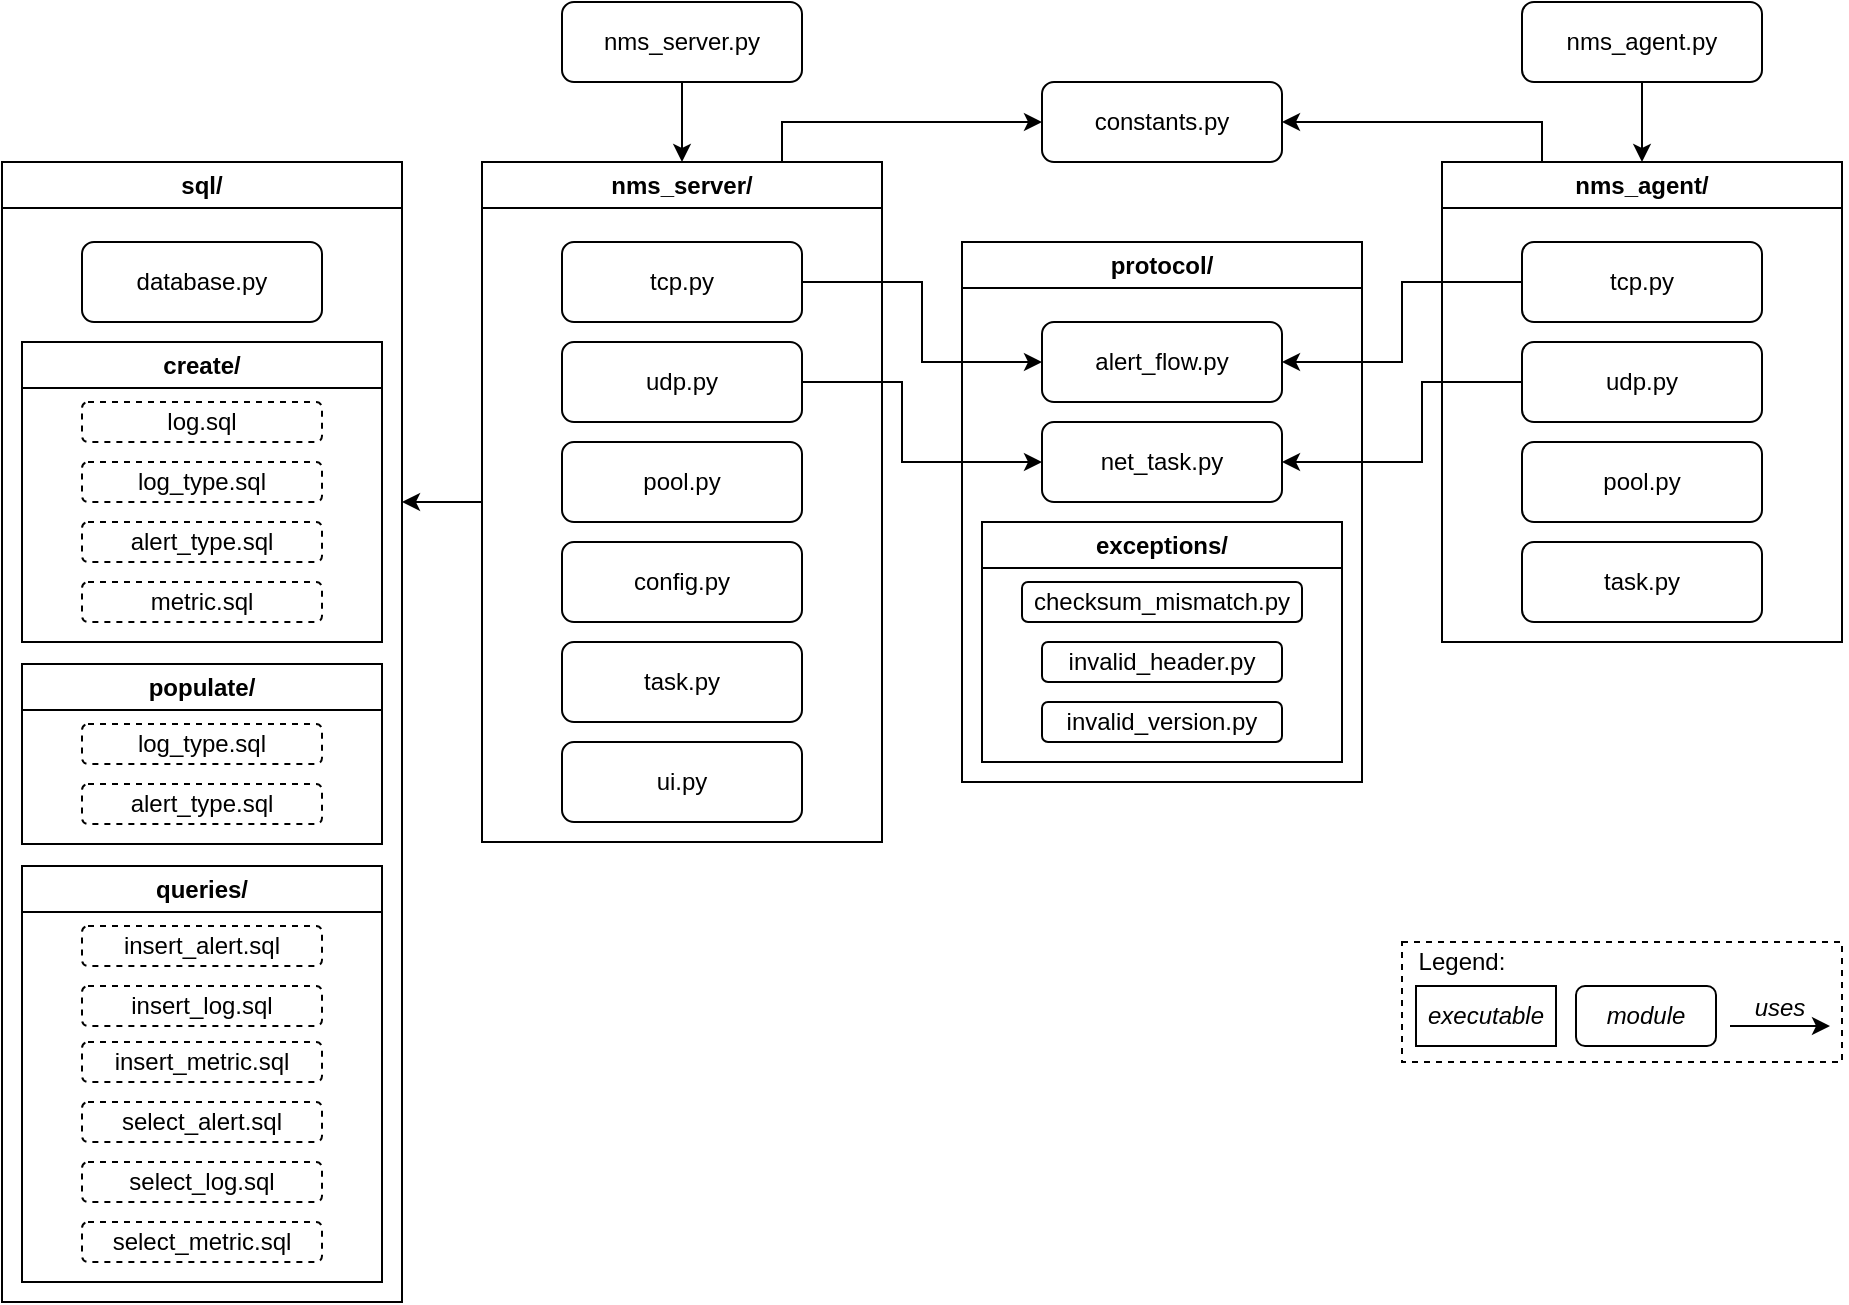 <mxfile version="25.0.1">
  <diagram name="Page-1" id="QwbmtCwyZoCpysy4_769">
    <mxGraphModel dx="1900" dy="573" grid="1" gridSize="10" guides="1" tooltips="1" connect="1" arrows="1" fold="1" page="1" pageScale="1" pageWidth="850" pageHeight="1100" math="0" shadow="0">
      <root>
        <mxCell id="0" />
        <mxCell id="1" parent="0" />
        <mxCell id="9WpM92df16-8UvDXL8NV-50" style="edgeStyle=orthogonalEdgeStyle;rounded=0;orthogonalLoop=1;jettySize=auto;html=1;entryX=0.5;entryY=0;entryDx=0;entryDy=0;" parent="1" source="9WpM92df16-8UvDXL8NV-1" target="9WpM92df16-8UvDXL8NV-4" edge="1">
          <mxGeometry relative="1" as="geometry" />
        </mxCell>
        <mxCell id="9WpM92df16-8UvDXL8NV-1" value="&lt;div&gt;nms_server.py&lt;/div&gt;" style="rounded=1;whiteSpace=wrap;html=1;" parent="1" vertex="1">
          <mxGeometry x="100" y="80" width="120" height="40" as="geometry" />
        </mxCell>
        <mxCell id="9WpM92df16-8UvDXL8NV-3" value="&lt;div&gt;nms_agent/&lt;/div&gt;" style="swimlane;whiteSpace=wrap;html=1;" parent="1" vertex="1">
          <mxGeometry x="540" y="160" width="200" height="240" as="geometry" />
        </mxCell>
        <mxCell id="9WpM92df16-8UvDXL8NV-18" value="&lt;div&gt;tcp.py&lt;/div&gt;" style="rounded=1;whiteSpace=wrap;html=1;" parent="9WpM92df16-8UvDXL8NV-3" vertex="1">
          <mxGeometry x="40" y="40" width="120" height="40" as="geometry" />
        </mxCell>
        <mxCell id="9WpM92df16-8UvDXL8NV-19" value="&lt;div&gt;udp.py&lt;/div&gt;" style="rounded=1;whiteSpace=wrap;html=1;" parent="9WpM92df16-8UvDXL8NV-3" vertex="1">
          <mxGeometry x="40" y="90" width="120" height="40" as="geometry" />
        </mxCell>
        <mxCell id="9WpM92df16-8UvDXL8NV-30" value="&lt;div&gt;pool.py&lt;/div&gt;" style="rounded=1;whiteSpace=wrap;html=1;" parent="9WpM92df16-8UvDXL8NV-3" vertex="1">
          <mxGeometry x="40" y="140" width="120" height="40" as="geometry" />
        </mxCell>
        <mxCell id="9WpM92df16-8UvDXL8NV-31" value="&lt;div&gt;task.py&lt;/div&gt;" style="rounded=1;whiteSpace=wrap;html=1;" parent="9WpM92df16-8UvDXL8NV-3" vertex="1">
          <mxGeometry x="40" y="190" width="120" height="40" as="geometry" />
        </mxCell>
        <mxCell id="9WpM92df16-8UvDXL8NV-45" style="edgeStyle=orthogonalEdgeStyle;rounded=0;orthogonalLoop=1;jettySize=auto;html=1;exitX=0;exitY=0.5;exitDx=0;exitDy=0;" parent="1" source="9WpM92df16-8UvDXL8NV-4" edge="1">
          <mxGeometry relative="1" as="geometry">
            <mxPoint x="20" y="330" as="targetPoint" />
          </mxGeometry>
        </mxCell>
        <mxCell id="9WpM92df16-8UvDXL8NV-4" value="&lt;div&gt;nms_server/&lt;/div&gt;" style="swimlane;whiteSpace=wrap;html=1;" parent="1" vertex="1">
          <mxGeometry x="60" y="160" width="200" height="340" as="geometry" />
        </mxCell>
        <mxCell id="9WpM92df16-8UvDXL8NV-13" value="&lt;div&gt;config.py&lt;/div&gt;" style="rounded=1;whiteSpace=wrap;html=1;" parent="9WpM92df16-8UvDXL8NV-4" vertex="1">
          <mxGeometry x="40" y="190" width="120" height="40" as="geometry" />
        </mxCell>
        <mxCell id="9WpM92df16-8UvDXL8NV-14" value="&lt;div&gt;udp.py&lt;/div&gt;" style="rounded=1;whiteSpace=wrap;html=1;" parent="9WpM92df16-8UvDXL8NV-4" vertex="1">
          <mxGeometry x="40" y="90" width="120" height="40" as="geometry" />
        </mxCell>
        <mxCell id="9WpM92df16-8UvDXL8NV-15" value="&lt;div&gt;tcp.py&lt;/div&gt;" style="rounded=1;whiteSpace=wrap;html=1;" parent="9WpM92df16-8UvDXL8NV-4" vertex="1">
          <mxGeometry x="40" y="40" width="120" height="40" as="geometry" />
        </mxCell>
        <mxCell id="9WpM92df16-8UvDXL8NV-16" value="&lt;div&gt;pool.py&lt;/div&gt;" style="rounded=1;whiteSpace=wrap;html=1;" parent="9WpM92df16-8UvDXL8NV-4" vertex="1">
          <mxGeometry x="40" y="140" width="120" height="40" as="geometry" />
        </mxCell>
        <mxCell id="9WpM92df16-8UvDXL8NV-17" value="&lt;div&gt;task.py&lt;/div&gt;" style="rounded=1;whiteSpace=wrap;html=1;" parent="9WpM92df16-8UvDXL8NV-4" vertex="1">
          <mxGeometry x="40" y="240" width="120" height="40" as="geometry" />
        </mxCell>
        <mxCell id="9WpM92df16-8UvDXL8NV-20" value="&lt;div&gt;ui.py&lt;/div&gt;" style="rounded=1;whiteSpace=wrap;html=1;" parent="9WpM92df16-8UvDXL8NV-4" vertex="1">
          <mxGeometry x="40" y="290" width="120" height="40" as="geometry" />
        </mxCell>
        <mxCell id="9WpM92df16-8UvDXL8NV-52" style="edgeStyle=orthogonalEdgeStyle;rounded=0;orthogonalLoop=1;jettySize=auto;html=1;exitX=0.75;exitY=0;exitDx=0;exitDy=0;" parent="1" source="9WpM92df16-8UvDXL8NV-4" target="9WpM92df16-8UvDXL8NV-5" edge="1">
          <mxGeometry relative="1" as="geometry" />
        </mxCell>
        <mxCell id="9WpM92df16-8UvDXL8NV-53" style="edgeStyle=orthogonalEdgeStyle;rounded=0;orthogonalLoop=1;jettySize=auto;html=1;exitX=0.25;exitY=0;exitDx=0;exitDy=0;" parent="1" source="9WpM92df16-8UvDXL8NV-3" target="9WpM92df16-8UvDXL8NV-5" edge="1">
          <mxGeometry relative="1" as="geometry" />
        </mxCell>
        <mxCell id="9WpM92df16-8UvDXL8NV-5" value="&lt;div&gt;constants.py&lt;/div&gt;" style="rounded=1;whiteSpace=wrap;html=1;" parent="1" vertex="1">
          <mxGeometry x="340" y="120" width="120" height="40" as="geometry" />
        </mxCell>
        <mxCell id="9WpM92df16-8UvDXL8NV-51" style="edgeStyle=orthogonalEdgeStyle;rounded=0;orthogonalLoop=1;jettySize=auto;html=1;entryX=0.5;entryY=0;entryDx=0;entryDy=0;" parent="1" source="9WpM92df16-8UvDXL8NV-2" target="9WpM92df16-8UvDXL8NV-3" edge="1">
          <mxGeometry relative="1" as="geometry" />
        </mxCell>
        <mxCell id="9WpM92df16-8UvDXL8NV-2" value="nms_agent.py" style="rounded=1;whiteSpace=wrap;html=1;" parent="1" vertex="1">
          <mxGeometry x="580" y="80" width="120" height="40" as="geometry" />
        </mxCell>
        <mxCell id="9WpM92df16-8UvDXL8NV-6" value="&lt;div&gt;protocol/&lt;/div&gt;" style="swimlane;whiteSpace=wrap;html=1;" parent="1" vertex="1">
          <mxGeometry x="300" y="200" width="200" height="270" as="geometry" />
        </mxCell>
        <mxCell id="9WpM92df16-8UvDXL8NV-7" value="&lt;div&gt;exceptions/&lt;/div&gt;" style="swimlane;whiteSpace=wrap;html=1;" parent="9WpM92df16-8UvDXL8NV-6" vertex="1">
          <mxGeometry x="10" y="140" width="180" height="120" as="geometry" />
        </mxCell>
        <mxCell id="9WpM92df16-8UvDXL8NV-8" value="checksum_mismatch.py" style="rounded=1;whiteSpace=wrap;html=1;" parent="9WpM92df16-8UvDXL8NV-7" vertex="1">
          <mxGeometry x="20" y="30" width="140" height="20" as="geometry" />
        </mxCell>
        <mxCell id="9WpM92df16-8UvDXL8NV-10" value="invalid_header.py" style="rounded=1;whiteSpace=wrap;html=1;" parent="9WpM92df16-8UvDXL8NV-7" vertex="1">
          <mxGeometry x="30" y="60" width="120" height="20" as="geometry" />
        </mxCell>
        <mxCell id="9WpM92df16-8UvDXL8NV-9" value="invalid_version.py" style="rounded=1;whiteSpace=wrap;html=1;" parent="9WpM92df16-8UvDXL8NV-7" vertex="1">
          <mxGeometry x="30" y="90" width="120" height="20" as="geometry" />
        </mxCell>
        <mxCell id="9WpM92df16-8UvDXL8NV-11" value="alert_flow.py" style="rounded=1;whiteSpace=wrap;html=1;" parent="9WpM92df16-8UvDXL8NV-6" vertex="1">
          <mxGeometry x="40" y="40" width="120" height="40" as="geometry" />
        </mxCell>
        <mxCell id="9WpM92df16-8UvDXL8NV-12" value="net_task.py" style="rounded=1;whiteSpace=wrap;html=1;" parent="9WpM92df16-8UvDXL8NV-6" vertex="1">
          <mxGeometry x="40" y="90" width="120" height="40" as="geometry" />
        </mxCell>
        <mxCell id="9WpM92df16-8UvDXL8NV-21" value="&lt;div&gt;sql/&lt;/div&gt;" style="swimlane;whiteSpace=wrap;html=1;startSize=23;" parent="1" vertex="1">
          <mxGeometry x="-180" y="160" width="200" height="570" as="geometry" />
        </mxCell>
        <mxCell id="9WpM92df16-8UvDXL8NV-28" value="database.py" style="rounded=1;whiteSpace=wrap;html=1;" parent="9WpM92df16-8UvDXL8NV-21" vertex="1">
          <mxGeometry x="40" y="40" width="120" height="40" as="geometry" />
        </mxCell>
        <mxCell id="9WpM92df16-8UvDXL8NV-33" value="&lt;div&gt;create/&lt;/div&gt;" style="swimlane;whiteSpace=wrap;html=1;" parent="9WpM92df16-8UvDXL8NV-21" vertex="1">
          <mxGeometry x="10" y="90" width="180" height="150" as="geometry" />
        </mxCell>
        <mxCell id="9WpM92df16-8UvDXL8NV-34" value="log.sql" style="rounded=1;whiteSpace=wrap;html=1;dashed=1;" parent="9WpM92df16-8UvDXL8NV-33" vertex="1">
          <mxGeometry x="30" y="30" width="120" height="20" as="geometry" />
        </mxCell>
        <mxCell id="9WpM92df16-8UvDXL8NV-35" value="log_type.sql" style="rounded=1;whiteSpace=wrap;html=1;dashed=1;" parent="9WpM92df16-8UvDXL8NV-33" vertex="1">
          <mxGeometry x="30" y="60" width="120" height="20" as="geometry" />
        </mxCell>
        <mxCell id="9WpM92df16-8UvDXL8NV-36" value="&lt;font color=&quot;#000000&quot;&gt;alert_type.sql&lt;/font&gt;" style="rounded=1;whiteSpace=wrap;html=1;fontColor=#a51d2d;dashed=1;" parent="9WpM92df16-8UvDXL8NV-33" vertex="1">
          <mxGeometry x="30" y="90" width="120" height="20" as="geometry" />
        </mxCell>
        <mxCell id="RlaziEXPzyf_Nz6PPYE7-1" value="&lt;font color=&quot;#000000&quot;&gt;metric.sql&lt;/font&gt;" style="rounded=1;whiteSpace=wrap;html=1;fontColor=#a51d2d;dashed=1;" vertex="1" parent="9WpM92df16-8UvDXL8NV-33">
          <mxGeometry x="30" y="120" width="120" height="20" as="geometry" />
        </mxCell>
        <mxCell id="9WpM92df16-8UvDXL8NV-37" value="&lt;div&gt;populate/&lt;/div&gt;" style="swimlane;whiteSpace=wrap;html=1;startSize=23;" parent="9WpM92df16-8UvDXL8NV-21" vertex="1">
          <mxGeometry x="10" y="251" width="180" height="90" as="geometry" />
        </mxCell>
        <mxCell id="9WpM92df16-8UvDXL8NV-39" value="log_type.sql" style="rounded=1;whiteSpace=wrap;html=1;dashed=1;" parent="9WpM92df16-8UvDXL8NV-37" vertex="1">
          <mxGeometry x="30" y="30" width="120" height="20" as="geometry" />
        </mxCell>
        <mxCell id="9WpM92df16-8UvDXL8NV-40" value="alert_type.sql" style="rounded=1;whiteSpace=wrap;html=1;fontColor=#000000;dashed=1;" parent="9WpM92df16-8UvDXL8NV-37" vertex="1">
          <mxGeometry x="30" y="60" width="120" height="20" as="geometry" />
        </mxCell>
        <mxCell id="9WpM92df16-8UvDXL8NV-41" value="&lt;div&gt;queries/&lt;/div&gt;" style="swimlane;whiteSpace=wrap;html=1;startSize=23;" parent="9WpM92df16-8UvDXL8NV-21" vertex="1">
          <mxGeometry x="10" y="352" width="180" height="208" as="geometry" />
        </mxCell>
        <mxCell id="9WpM92df16-8UvDXL8NV-42" value="insert_alert.sql" style="rounded=1;whiteSpace=wrap;html=1;dashed=1;" parent="9WpM92df16-8UvDXL8NV-41" vertex="1">
          <mxGeometry x="30" y="30" width="120" height="20" as="geometry" />
        </mxCell>
        <mxCell id="9WpM92df16-8UvDXL8NV-43" value="insert_log.sql" style="rounded=1;whiteSpace=wrap;html=1;dashed=1;" parent="9WpM92df16-8UvDXL8NV-41" vertex="1">
          <mxGeometry x="30" y="60" width="120" height="20" as="geometry" />
        </mxCell>
        <mxCell id="RlaziEXPzyf_Nz6PPYE7-3" value="insert_metric.sql" style="rounded=1;whiteSpace=wrap;html=1;dashed=1;" vertex="1" parent="9WpM92df16-8UvDXL8NV-41">
          <mxGeometry x="30" y="88" width="120" height="20" as="geometry" />
        </mxCell>
        <mxCell id="RlaziEXPzyf_Nz6PPYE7-4" value="select_alert.sql" style="rounded=1;whiteSpace=wrap;html=1;dashed=1;" vertex="1" parent="9WpM92df16-8UvDXL8NV-41">
          <mxGeometry x="30" y="118" width="120" height="20" as="geometry" />
        </mxCell>
        <mxCell id="RlaziEXPzyf_Nz6PPYE7-5" value="select_log.sql" style="rounded=1;whiteSpace=wrap;html=1;dashed=1;" vertex="1" parent="9WpM92df16-8UvDXL8NV-41">
          <mxGeometry x="30" y="148" width="120" height="20" as="geometry" />
        </mxCell>
        <mxCell id="RlaziEXPzyf_Nz6PPYE7-6" value="select_metric.sql" style="rounded=1;whiteSpace=wrap;html=1;dashed=1;" vertex="1" parent="9WpM92df16-8UvDXL8NV-41">
          <mxGeometry x="30" y="178" width="120" height="20" as="geometry" />
        </mxCell>
        <mxCell id="9WpM92df16-8UvDXL8NV-46" style="edgeStyle=orthogonalEdgeStyle;rounded=0;orthogonalLoop=1;jettySize=auto;html=1;exitX=1;exitY=0.5;exitDx=0;exitDy=0;" parent="1" source="9WpM92df16-8UvDXL8NV-15" target="9WpM92df16-8UvDXL8NV-11" edge="1">
          <mxGeometry relative="1" as="geometry" />
        </mxCell>
        <mxCell id="9WpM92df16-8UvDXL8NV-47" style="edgeStyle=orthogonalEdgeStyle;rounded=0;orthogonalLoop=1;jettySize=auto;html=1;exitX=1;exitY=0.5;exitDx=0;exitDy=0;" parent="1" source="9WpM92df16-8UvDXL8NV-14" target="9WpM92df16-8UvDXL8NV-12" edge="1">
          <mxGeometry relative="1" as="geometry">
            <Array as="points">
              <mxPoint x="270" y="270" />
              <mxPoint x="270" y="310" />
            </Array>
          </mxGeometry>
        </mxCell>
        <mxCell id="9WpM92df16-8UvDXL8NV-48" style="edgeStyle=orthogonalEdgeStyle;rounded=0;orthogonalLoop=1;jettySize=auto;html=1;exitX=0;exitY=0.5;exitDx=0;exitDy=0;" parent="1" source="9WpM92df16-8UvDXL8NV-19" target="9WpM92df16-8UvDXL8NV-12" edge="1">
          <mxGeometry relative="1" as="geometry">
            <Array as="points">
              <mxPoint x="530" y="270" />
              <mxPoint x="530" y="310" />
            </Array>
          </mxGeometry>
        </mxCell>
        <mxCell id="9WpM92df16-8UvDXL8NV-49" style="edgeStyle=orthogonalEdgeStyle;rounded=0;orthogonalLoop=1;jettySize=auto;html=1;exitX=0;exitY=0.5;exitDx=0;exitDy=0;" parent="1" source="9WpM92df16-8UvDXL8NV-18" target="9WpM92df16-8UvDXL8NV-11" edge="1">
          <mxGeometry relative="1" as="geometry" />
        </mxCell>
        <mxCell id="9WpM92df16-8UvDXL8NV-60" value="" style="rounded=0;whiteSpace=wrap;html=1;dashed=1;" parent="1" vertex="1">
          <mxGeometry x="520" y="550" width="220" height="60" as="geometry" />
        </mxCell>
        <mxCell id="9WpM92df16-8UvDXL8NV-59" value="Legend:" style="text;html=1;align=center;verticalAlign=middle;whiteSpace=wrap;rounded=0;" parent="1" vertex="1">
          <mxGeometry x="520" y="550" width="60" height="20" as="geometry" />
        </mxCell>
        <mxCell id="9WpM92df16-8UvDXL8NV-63" value="&lt;i&gt;executable&lt;/i&gt;" style="rounded=0;whiteSpace=wrap;html=1;" parent="1" vertex="1">
          <mxGeometry x="527" y="572" width="70" height="30" as="geometry" />
        </mxCell>
        <mxCell id="9WpM92df16-8UvDXL8NV-64" value="&lt;i&gt;module&lt;/i&gt;" style="rounded=1;whiteSpace=wrap;html=1;" parent="1" vertex="1">
          <mxGeometry x="607" y="572" width="70" height="30" as="geometry" />
        </mxCell>
        <mxCell id="9WpM92df16-8UvDXL8NV-65" value="" style="endArrow=classic;html=1;rounded=0;" parent="1" edge="1">
          <mxGeometry width="50" height="50" relative="1" as="geometry">
            <mxPoint x="684" y="592" as="sourcePoint" />
            <mxPoint x="734" y="592" as="targetPoint" />
          </mxGeometry>
        </mxCell>
        <mxCell id="9WpM92df16-8UvDXL8NV-69" value="&lt;i&gt;uses&lt;/i&gt;" style="text;html=1;align=center;verticalAlign=middle;whiteSpace=wrap;rounded=0;" parent="1" vertex="1">
          <mxGeometry x="679" y="578" width="60" height="10" as="geometry" />
        </mxCell>
      </root>
    </mxGraphModel>
  </diagram>
</mxfile>
